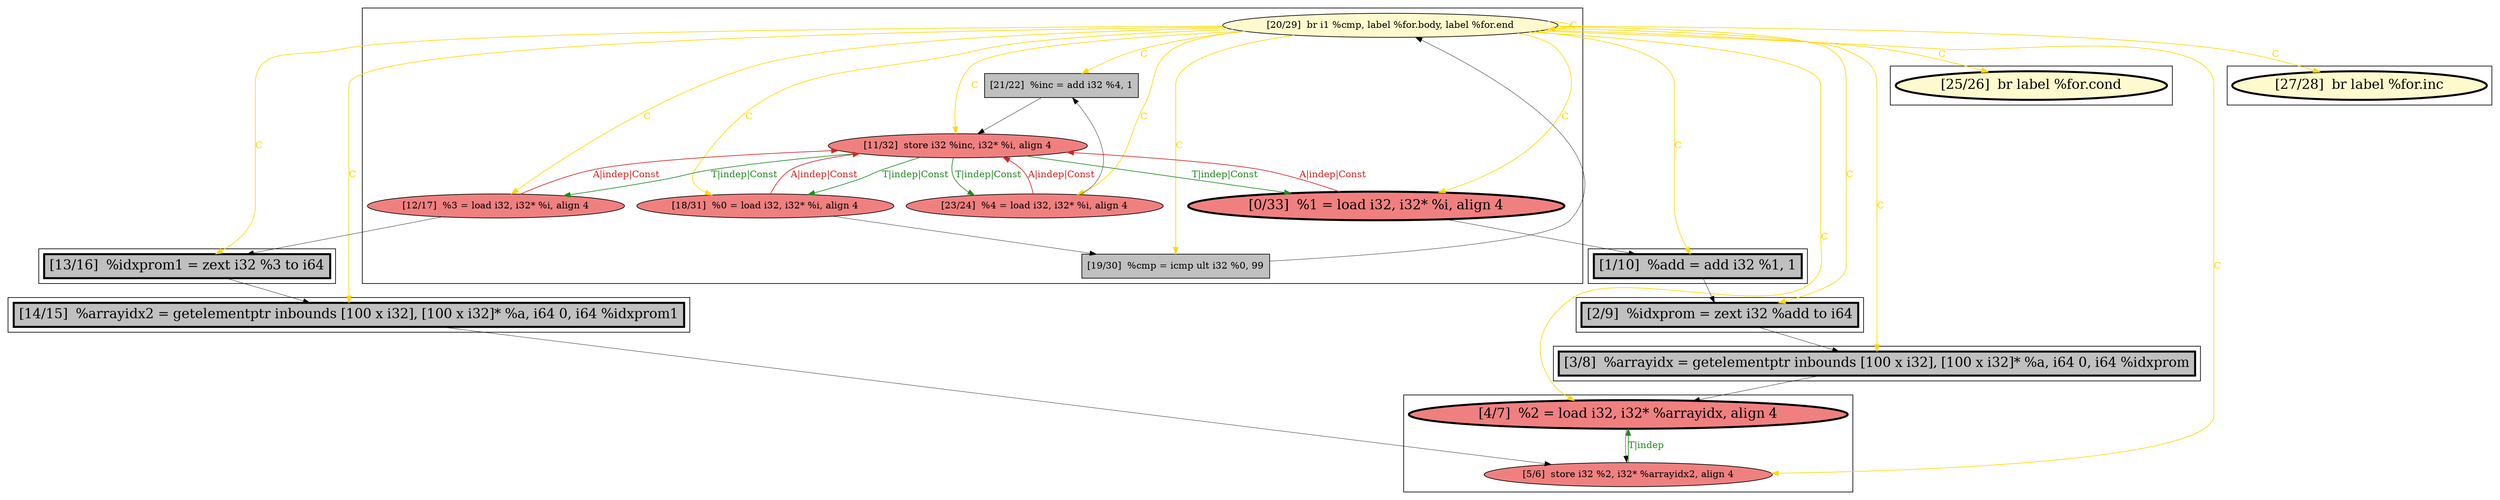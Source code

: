
digraph G {



node181->node178 [style=solid,color=gold,label="C",penwidth=1.0,fontcolor=gold ]
node181->node172 [style=solid,color=gold,label="C",penwidth=1.0,fontcolor=gold ]
node187->node176 [style=solid,color=black,label="",penwidth=0.5,fontcolor=black ]
node177->node172 [style=solid,color=black,label="",penwidth=0.5,fontcolor=black ]
node181->node175 [style=solid,color=gold,label="C",penwidth=1.0,fontcolor=gold ]
node182->node185 [style=solid,color=black,label="",penwidth=0.5,fontcolor=black ]
node181->node187 [style=solid,color=gold,label="C",penwidth=1.0,fontcolor=gold ]
node181->node183 [style=solid,color=gold,label="C",penwidth=1.0,fontcolor=gold ]
node179->node183 [style=solid,color=forestgreen,label="T|indep|Const",penwidth=1.0,fontcolor=forestgreen ]
node186->node175 [style=solid,color=black,label="",penwidth=0.5,fontcolor=black ]
node181->node179 [style=solid,color=gold,label="C",penwidth=1.0,fontcolor=gold ]
node181->node181 [style=solid,color=gold,label="C",penwidth=1.0,fontcolor=gold ]
node183->node179 [style=solid,color=firebrick3,label="A|indep|Const",penwidth=1.0,fontcolor=firebrick3 ]
node182->node179 [style=solid,color=firebrick3,label="A|indep|Const",penwidth=1.0,fontcolor=firebrick3 ]
node183->node186 [style=solid,color=black,label="",penwidth=0.5,fontcolor=black ]
node181->node174 [style=solid,color=gold,label="C",penwidth=1.0,fontcolor=gold ]
node179->node180 [style=solid,color=forestgreen,label="T|indep|Const",penwidth=1.0,fontcolor=forestgreen ]
node181->node177 [style=solid,color=gold,label="C",penwidth=1.0,fontcolor=gold ]
node181->node185 [style=solid,color=gold,label="C",penwidth=1.0,fontcolor=gold ]
node185->node181 [style=solid,color=black,label="",penwidth=0.5,fontcolor=black ]
node179->node184 [style=solid,color=forestgreen,label="T|indep|Const",penwidth=1.0,fontcolor=forestgreen ]
node171->node172 [style=solid,color=forestgreen,label="T|indep",penwidth=1.0,fontcolor=forestgreen ]
node172->node171 [style=solid,color=black,label="",penwidth=0.5,fontcolor=black ]
node175->node177 [style=solid,color=black,label="",penwidth=0.5,fontcolor=black ]
node180->node178 [style=solid,color=black,label="",penwidth=0.5,fontcolor=black ]
node181->node176 [style=solid,color=gold,label="C",penwidth=1.0,fontcolor=gold ]
node181->node184 [style=solid,color=gold,label="C",penwidth=1.0,fontcolor=gold ]
node179->node182 [style=solid,color=forestgreen,label="T|indep|Const",penwidth=1.0,fontcolor=forestgreen ]
node181->node171 [style=solid,color=gold,label="C",penwidth=1.0,fontcolor=gold ]
node181->node182 [style=solid,color=gold,label="C",penwidth=1.0,fontcolor=gold ]
node184->node179 [style=solid,color=firebrick3,label="A|indep|Const",penwidth=1.0,fontcolor=firebrick3 ]
node178->node179 [style=solid,color=black,label="",penwidth=0.5,fontcolor=black ]
node181->node173 [style=solid,color=gold,label="C",penwidth=1.0,fontcolor=gold ]
node180->node179 [style=solid,color=firebrick3,label="A|indep|Const",penwidth=1.0,fontcolor=firebrick3 ]
node181->node186 [style=solid,color=gold,label="C",penwidth=1.0,fontcolor=gold ]
node184->node187 [style=solid,color=black,label="",penwidth=0.5,fontcolor=black ]
node181->node180 [style=solid,color=gold,label="C",penwidth=1.0,fontcolor=gold ]
node176->node171 [style=solid,color=black,label="",penwidth=0.5,fontcolor=black ]


subgraph cluster8 {


node187 [penwidth=3.0,fontsize=20,fillcolor=grey,label="[13/16]  %idxprom1 = zext i32 %3 to i64",shape=rectangle,style=filled ]



}

subgraph cluster7 {


node186 [penwidth=3.0,fontsize=20,fillcolor=grey,label="[1/10]  %add = add i32 %1, 1",shape=rectangle,style=filled ]



}

subgraph cluster6 {


node185 [fillcolor=grey,label="[19/30]  %cmp = icmp ult i32 %0, 99",shape=rectangle,style=filled ]
node184 [fillcolor=lightcoral,label="[12/17]  %3 = load i32, i32* %i, align 4",shape=ellipse,style=filled ]
node179 [fillcolor=lightcoral,label="[11/32]  store i32 %inc, i32* %i, align 4",shape=ellipse,style=filled ]
node178 [fillcolor=grey,label="[21/22]  %inc = add i32 %4, 1",shape=rectangle,style=filled ]
node183 [penwidth=3.0,fontsize=20,fillcolor=lightcoral,label="[0/33]  %1 = load i32, i32* %i, align 4",shape=ellipse,style=filled ]
node180 [fillcolor=lightcoral,label="[23/24]  %4 = load i32, i32* %i, align 4",shape=ellipse,style=filled ]
node181 [fillcolor=lemonchiffon,label="[20/29]  br i1 %cmp, label %for.body, label %for.end",shape=ellipse,style=filled ]
node182 [fillcolor=lightcoral,label="[18/31]  %0 = load i32, i32* %i, align 4",shape=ellipse,style=filled ]



}

subgraph cluster0 {


node172 [penwidth=3.0,fontsize=20,fillcolor=lightcoral,label="[4/7]  %2 = load i32, i32* %arrayidx, align 4",shape=ellipse,style=filled ]
node171 [fillcolor=lightcoral,label="[5/6]  store i32 %2, i32* %arrayidx2, align 4",shape=ellipse,style=filled ]



}

subgraph cluster5 {


node177 [penwidth=3.0,fontsize=20,fillcolor=grey,label="[3/8]  %arrayidx = getelementptr inbounds [100 x i32], [100 x i32]* %a, i64 0, i64 %idxprom",shape=rectangle,style=filled ]



}

subgraph cluster1 {


node173 [penwidth=3.0,fontsize=20,fillcolor=lemonchiffon,label="[27/28]  br label %for.inc",shape=ellipse,style=filled ]



}

subgraph cluster2 {


node174 [penwidth=3.0,fontsize=20,fillcolor=lemonchiffon,label="[25/26]  br label %for.cond",shape=ellipse,style=filled ]



}

subgraph cluster3 {


node175 [penwidth=3.0,fontsize=20,fillcolor=grey,label="[2/9]  %idxprom = zext i32 %add to i64",shape=rectangle,style=filled ]



}

subgraph cluster4 {


node176 [penwidth=3.0,fontsize=20,fillcolor=grey,label="[14/15]  %arrayidx2 = getelementptr inbounds [100 x i32], [100 x i32]* %a, i64 0, i64 %idxprom1",shape=rectangle,style=filled ]



}

}

